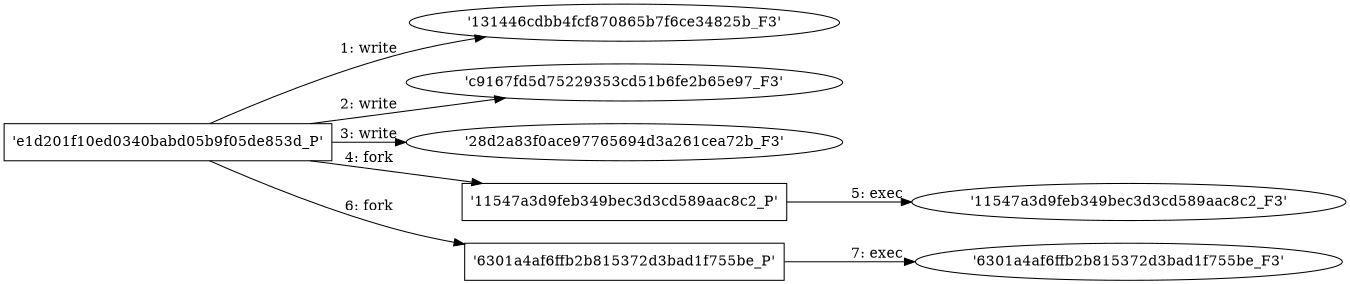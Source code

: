 digraph "D:\Learning\Paper\apt\基于CTI的攻击预警\Dataset\攻击图\ASGfromALLCTI\Defending the power grid against supply chain attacks—Part 1 The risk defined.dot" {
rankdir="LR"
size="9"
fixedsize="false"
splines="true"
nodesep=0.3
ranksep=0
fontsize=10
overlap="scalexy"
engine= "neato"
	"'131446cdbb4fcf870865b7f6ce34825b_F3'" [node_type=file shape=ellipse]
	"'e1d201f10ed0340babd05b9f05de853d_P'" [node_type=Process shape=box]
	"'e1d201f10ed0340babd05b9f05de853d_P'" -> "'131446cdbb4fcf870865b7f6ce34825b_F3'" [label="1: write"]
	"'c9167fd5d75229353cd51b6fe2b65e97_F3'" [node_type=file shape=ellipse]
	"'e1d201f10ed0340babd05b9f05de853d_P'" [node_type=Process shape=box]
	"'e1d201f10ed0340babd05b9f05de853d_P'" -> "'c9167fd5d75229353cd51b6fe2b65e97_F3'" [label="2: write"]
	"'28d2a83f0ace97765694d3a261cea72b_F3'" [node_type=file shape=ellipse]
	"'e1d201f10ed0340babd05b9f05de853d_P'" [node_type=Process shape=box]
	"'e1d201f10ed0340babd05b9f05de853d_P'" -> "'28d2a83f0ace97765694d3a261cea72b_F3'" [label="3: write"]
	"'e1d201f10ed0340babd05b9f05de853d_P'" [node_type=Process shape=box]
	"'11547a3d9feb349bec3d3cd589aac8c2_P'" [node_type=Process shape=box]
	"'e1d201f10ed0340babd05b9f05de853d_P'" -> "'11547a3d9feb349bec3d3cd589aac8c2_P'" [label="4: fork"]
	"'11547a3d9feb349bec3d3cd589aac8c2_P'" [node_type=Process shape=box]
	"'11547a3d9feb349bec3d3cd589aac8c2_F3'" [node_type=File shape=ellipse]
	"'11547a3d9feb349bec3d3cd589aac8c2_P'" -> "'11547a3d9feb349bec3d3cd589aac8c2_F3'" [label="5: exec"]
	"'e1d201f10ed0340babd05b9f05de853d_P'" [node_type=Process shape=box]
	"'6301a4af6ffb2b815372d3bad1f755be_P'" [node_type=Process shape=box]
	"'e1d201f10ed0340babd05b9f05de853d_P'" -> "'6301a4af6ffb2b815372d3bad1f755be_P'" [label="6: fork"]
	"'6301a4af6ffb2b815372d3bad1f755be_P'" [node_type=Process shape=box]
	"'6301a4af6ffb2b815372d3bad1f755be_F3'" [node_type=File shape=ellipse]
	"'6301a4af6ffb2b815372d3bad1f755be_P'" -> "'6301a4af6ffb2b815372d3bad1f755be_F3'" [label="7: exec"]
}
